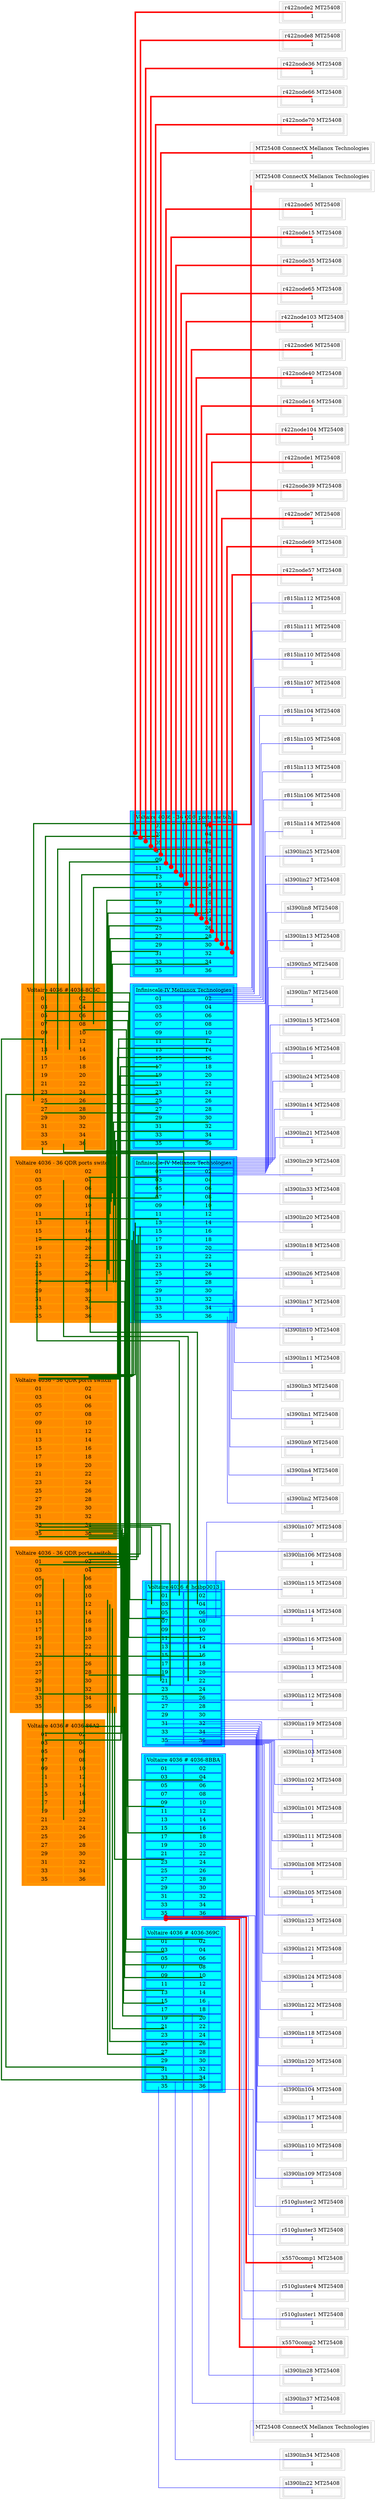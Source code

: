 digraph IBtopo {
graph [rankdir="LR" ; splines="ortho"];
  "S-0008f10500200b50"  [color="blue", fillcolor="cyan", style="filled", rank="1", shape="box", label=<<TABLE ALIGN="CENTER"><TR><TD COLSPAN="2">Voltaire 4036 - 36 QDR ports switch</TD></TR><TR><TD PORT="1">01</TD><TD PORT="2">02</TD></TR><TR><TD PORT="3">03</TD><TD PORT="4">04</TD></TR><TR><TD PORT="5">05</TD><TD PORT="6">06</TD></TR><TR><TD PORT="7">07</TD><TD PORT="8">08</TD></TR><TR><TD PORT="9">09</TD><TD PORT="10">10</TD></TR><TR><TD PORT="11">11</TD><TD PORT="12">12</TD></TR><TR><TD PORT="13">13</TD><TD PORT="14">14</TD></TR><TR><TD PORT="15">15</TD><TD PORT="16">16</TD></TR><TR><TD PORT="17">17</TD><TD PORT="18">18</TD></TR><TR><TD PORT="19">19</TD><TD PORT="20">20</TD></TR><TR><TD PORT="21">21</TD><TD PORT="22">22</TD></TR><TR><TD PORT="23">23</TD><TD PORT="24">24</TD></TR><TR><TD PORT="25">25</TD><TD PORT="26">26</TD></TR><TR><TD PORT="27">27</TD><TD PORT="28">28</TD></TR><TR><TD PORT="29">29</TD><TD PORT="30">30</TD></TR><TR><TD PORT="31">31</TD><TD PORT="32">32</TD></TR><TR><TD PORT="33">33</TD><TD PORT="34">34</TD></TR><TR><TD PORT="35">35</TD><TD PORT="36">36</TD></TR></TABLE>>];
  "S-0002c90200417670"  [color="blue", fillcolor="cyan", style="filled", rank="1", shape="box", label=<<TABLE ALIGN="CENTER"><TR><TD COLSPAN="2">Infiniscale-IV Mellanox Technologies</TD></TR><TR><TD PORT="1">01</TD><TD PORT="2">02</TD></TR><TR><TD PORT="3">03</TD><TD PORT="4">04</TD></TR><TR><TD PORT="5">05</TD><TD PORT="6">06</TD></TR><TR><TD PORT="7">07</TD><TD PORT="8">08</TD></TR><TR><TD PORT="9">09</TD><TD PORT="10">10</TD></TR><TR><TD PORT="11">11</TD><TD PORT="12">12</TD></TR><TR><TD PORT="13">13</TD><TD PORT="14">14</TD></TR><TR><TD PORT="15">15</TD><TD PORT="16">16</TD></TR><TR><TD PORT="17">17</TD><TD PORT="18">18</TD></TR><TR><TD PORT="19">19</TD><TD PORT="20">20</TD></TR><TR><TD PORT="21">21</TD><TD PORT="22">22</TD></TR><TR><TD PORT="23">23</TD><TD PORT="24">24</TD></TR><TR><TD PORT="25">25</TD><TD PORT="26">26</TD></TR><TR><TD PORT="27">27</TD><TD PORT="28">28</TD></TR><TR><TD PORT="29">29</TD><TD PORT="30">30</TD></TR><TR><TD PORT="31">31</TD><TD PORT="32">32</TD></TR><TR><TD PORT="33">33</TD><TD PORT="34">34</TD></TR><TR><TD PORT="35">35</TD><TD PORT="36">36</TD></TR></TABLE>>];
  "S-0008f105002036b4"  [color="blue", fillcolor="cyan", style="filled", rank="1", shape="box", label=<<TABLE ALIGN="CENTER"><TR><TD COLSPAN="2">Voltaire 4036 # hoibp0013</TD></TR><TR><TD PORT="1">01</TD><TD PORT="2">02</TD></TR><TR><TD PORT="3">03</TD><TD PORT="4">04</TD></TR><TR><TD PORT="5">05</TD><TD PORT="6">06</TD></TR><TR><TD PORT="7">07</TD><TD PORT="8">08</TD></TR><TR><TD PORT="9">09</TD><TD PORT="10">10</TD></TR><TR><TD PORT="11">11</TD><TD PORT="12">12</TD></TR><TR><TD PORT="13">13</TD><TD PORT="14">14</TD></TR><TR><TD PORT="15">15</TD><TD PORT="16">16</TD></TR><TR><TD PORT="17">17</TD><TD PORT="18">18</TD></TR><TR><TD PORT="19">19</TD><TD PORT="20">20</TD></TR><TR><TD PORT="21">21</TD><TD PORT="22">22</TD></TR><TR><TD PORT="23">23</TD><TD PORT="24">24</TD></TR><TR><TD PORT="25">25</TD><TD PORT="26">26</TD></TR><TR><TD PORT="27">27</TD><TD PORT="28">28</TD></TR><TR><TD PORT="29">29</TD><TD PORT="30">30</TD></TR><TR><TD PORT="31">31</TD><TD PORT="32">32</TD></TR><TR><TD PORT="33">33</TD><TD PORT="34">34</TD></TR><TR><TD PORT="35">35</TD><TD PORT="36">36</TD></TR></TABLE>>];
  "S-0008f1050020369c"  [color="blue", fillcolor="cyan", style="filled", rank="1", shape="box", label=<<TABLE ALIGN="CENTER"><TR><TD COLSPAN="2">Voltaire 4036 # 4036-369C</TD></TR><TR><TD PORT="1">01</TD><TD PORT="2">02</TD></TR><TR><TD PORT="3">03</TD><TD PORT="4">04</TD></TR><TR><TD PORT="5">05</TD><TD PORT="6">06</TD></TR><TR><TD PORT="7">07</TD><TD PORT="8">08</TD></TR><TR><TD PORT="9">09</TD><TD PORT="10">10</TD></TR><TR><TD PORT="11">11</TD><TD PORT="12">12</TD></TR><TR><TD PORT="13">13</TD><TD PORT="14">14</TD></TR><TR><TD PORT="15">15</TD><TD PORT="16">16</TD></TR><TR><TD PORT="17">17</TD><TD PORT="18">18</TD></TR><TR><TD PORT="19">19</TD><TD PORT="20">20</TD></TR><TR><TD PORT="21">21</TD><TD PORT="22">22</TD></TR><TR><TD PORT="23">23</TD><TD PORT="24">24</TD></TR><TR><TD PORT="25">25</TD><TD PORT="26">26</TD></TR><TR><TD PORT="27">27</TD><TD PORT="28">28</TD></TR><TR><TD PORT="29">29</TD><TD PORT="30">30</TD></TR><TR><TD PORT="31">31</TD><TD PORT="32">32</TD></TR><TR><TD PORT="33">33</TD><TD PORT="34">34</TD></TR><TR><TD PORT="35">35</TD><TD PORT="36">36</TD></TR></TABLE>>];
  "S-0008f105001086a2"  [color="orange", fillcolor="darkorange", style="filled", rank="0", root="true", shape="box", label=<<TABLE ALIGN="CENTER"><TR><TD COLSPAN="2">Voltaire 4036 # 4036-86A2</TD></TR><TR><TD PORT="1">01</TD><TD PORT="2">02</TD></TR><TR><TD PORT="3">03</TD><TD PORT="4">04</TD></TR><TR><TD PORT="5">05</TD><TD PORT="6">06</TD></TR><TR><TD PORT="7">07</TD><TD PORT="8">08</TD></TR><TR><TD PORT="9">09</TD><TD PORT="10">10</TD></TR><TR><TD PORT="11">11</TD><TD PORT="12">12</TD></TR><TR><TD PORT="13">13</TD><TD PORT="14">14</TD></TR><TR><TD PORT="15">15</TD><TD PORT="16">16</TD></TR><TR><TD PORT="17">17</TD><TD PORT="18">18</TD></TR><TR><TD PORT="19">19</TD><TD PORT="20">20</TD></TR><TR><TD PORT="21">21</TD><TD PORT="22">22</TD></TR><TR><TD PORT="23">23</TD><TD PORT="24">24</TD></TR><TR><TD PORT="25">25</TD><TD PORT="26">26</TD></TR><TR><TD PORT="27">27</TD><TD PORT="28">28</TD></TR><TR><TD PORT="29">29</TD><TD PORT="30">30</TD></TR><TR><TD PORT="31">31</TD><TD PORT="32">32</TD></TR><TR><TD PORT="33">33</TD><TD PORT="34">34</TD></TR><TR><TD PORT="35">35</TD><TD PORT="36">36</TD></TR></TABLE>>];
  "S-0002c902004827b0"  [color="blue", fillcolor="cyan", style="filled", rank="1", shape="box", label=<<TABLE ALIGN="CENTER"><TR><TD COLSPAN="2">Infiniscale-IV Mellanox Technologies</TD></TR><TR><TD PORT="1">01</TD><TD PORT="2">02</TD></TR><TR><TD PORT="3">03</TD><TD PORT="4">04</TD></TR><TR><TD PORT="5">05</TD><TD PORT="6">06</TD></TR><TR><TD PORT="7">07</TD><TD PORT="8">08</TD></TR><TR><TD PORT="9">09</TD><TD PORT="10">10</TD></TR><TR><TD PORT="11">11</TD><TD PORT="12">12</TD></TR><TR><TD PORT="13">13</TD><TD PORT="14">14</TD></TR><TR><TD PORT="15">15</TD><TD PORT="16">16</TD></TR><TR><TD PORT="17">17</TD><TD PORT="18">18</TD></TR><TR><TD PORT="19">19</TD><TD PORT="20">20</TD></TR><TR><TD PORT="21">21</TD><TD PORT="22">22</TD></TR><TR><TD PORT="23">23</TD><TD PORT="24">24</TD></TR><TR><TD PORT="25">25</TD><TD PORT="26">26</TD></TR><TR><TD PORT="27">27</TD><TD PORT="28">28</TD></TR><TR><TD PORT="29">29</TD><TD PORT="30">30</TD></TR><TR><TD PORT="31">31</TD><TD PORT="32">32</TD></TR><TR><TD PORT="33">33</TD><TD PORT="34">34</TD></TR><TR><TD PORT="35">35</TD><TD PORT="36">36</TD></TR></TABLE>>];
  "S-0008f10500108098"  [color="orange", fillcolor="darkorange", style="filled", rank="0", root="true", shape="box", label=<<TABLE ALIGN="CENTER"><TR><TD COLSPAN="2">Voltaire 4036 - 36 QDR ports switch</TD></TR><TR><TD PORT="1">01</TD><TD PORT="2">02</TD></TR><TR><TD PORT="3">03</TD><TD PORT="4">04</TD></TR><TR><TD PORT="5">05</TD><TD PORT="6">06</TD></TR><TR><TD PORT="7">07</TD><TD PORT="8">08</TD></TR><TR><TD PORT="9">09</TD><TD PORT="10">10</TD></TR><TR><TD PORT="11">11</TD><TD PORT="12">12</TD></TR><TR><TD PORT="13">13</TD><TD PORT="14">14</TD></TR><TR><TD PORT="15">15</TD><TD PORT="16">16</TD></TR><TR><TD PORT="17">17</TD><TD PORT="18">18</TD></TR><TR><TD PORT="19">19</TD><TD PORT="20">20</TD></TR><TR><TD PORT="21">21</TD><TD PORT="22">22</TD></TR><TR><TD PORT="23">23</TD><TD PORT="24">24</TD></TR><TR><TD PORT="25">25</TD><TD PORT="26">26</TD></TR><TR><TD PORT="27">27</TD><TD PORT="28">28</TD></TR><TR><TD PORT="29">29</TD><TD PORT="30">30</TD></TR><TR><TD PORT="31">31</TD><TD PORT="32">32</TD></TR><TR><TD PORT="33">33</TD><TD PORT="34">34</TD></TR><TR><TD PORT="35">35</TD><TD PORT="36">36</TD></TR></TABLE>>];
  "S-0008f10500108c5c"  [color="orange", fillcolor="darkorange", style="filled", rank="0", root="true", shape="box", label=<<TABLE ALIGN="CENTER"><TR><TD COLSPAN="2">Voltaire 4036 # 4036-8C5C</TD></TR><TR><TD PORT="1">01</TD><TD PORT="2">02</TD></TR><TR><TD PORT="3">03</TD><TD PORT="4">04</TD></TR><TR><TD PORT="5">05</TD><TD PORT="6">06</TD></TR><TR><TD PORT="7">07</TD><TD PORT="8">08</TD></TR><TR><TD PORT="9">09</TD><TD PORT="10">10</TD></TR><TR><TD PORT="11">11</TD><TD PORT="12">12</TD></TR><TR><TD PORT="13">13</TD><TD PORT="14">14</TD></TR><TR><TD PORT="15">15</TD><TD PORT="16">16</TD></TR><TR><TD PORT="17">17</TD><TD PORT="18">18</TD></TR><TR><TD PORT="19">19</TD><TD PORT="20">20</TD></TR><TR><TD PORT="21">21</TD><TD PORT="22">22</TD></TR><TR><TD PORT="23">23</TD><TD PORT="24">24</TD></TR><TR><TD PORT="25">25</TD><TD PORT="26">26</TD></TR><TR><TD PORT="27">27</TD><TD PORT="28">28</TD></TR><TR><TD PORT="29">29</TD><TD PORT="30">30</TD></TR><TR><TD PORT="31">31</TD><TD PORT="32">32</TD></TR><TR><TD PORT="33">33</TD><TD PORT="34">34</TD></TR><TR><TD PORT="35">35</TD><TD PORT="36">36</TD></TR></TABLE>>];
  "S-0008f10500108530"  [color="orange", fillcolor="darkorange", style="filled", rank="0", root="true", shape="box", label=<<TABLE ALIGN="CENTER"><TR><TD COLSPAN="2">Voltaire 4036 - 36 QDR ports switch</TD></TR><TR><TD PORT="1">01</TD><TD PORT="2">02</TD></TR><TR><TD PORT="3">03</TD><TD PORT="4">04</TD></TR><TR><TD PORT="5">05</TD><TD PORT="6">06</TD></TR><TR><TD PORT="7">07</TD><TD PORT="8">08</TD></TR><TR><TD PORT="9">09</TD><TD PORT="10">10</TD></TR><TR><TD PORT="11">11</TD><TD PORT="12">12</TD></TR><TR><TD PORT="13">13</TD><TD PORT="14">14</TD></TR><TR><TD PORT="15">15</TD><TD PORT="16">16</TD></TR><TR><TD PORT="17">17</TD><TD PORT="18">18</TD></TR><TR><TD PORT="19">19</TD><TD PORT="20">20</TD></TR><TR><TD PORT="21">21</TD><TD PORT="22">22</TD></TR><TR><TD PORT="23">23</TD><TD PORT="24">24</TD></TR><TR><TD PORT="25">25</TD><TD PORT="26">26</TD></TR><TR><TD PORT="27">27</TD><TD PORT="28">28</TD></TR><TR><TD PORT="29">29</TD><TD PORT="30">30</TD></TR><TR><TD PORT="31">31</TD><TD PORT="32">32</TD></TR><TR><TD PORT="33">33</TD><TD PORT="34">34</TD></TR><TR><TD PORT="35">35</TD><TD PORT="36">36</TD></TR></TABLE>>];
  "S-0008f1050010851e"  [color="orange", fillcolor="darkorange", style="filled", rank="0", root="true", shape="box", label=<<TABLE ALIGN="CENTER"><TR><TD COLSPAN="2">Voltaire 4036 - 36 QDR ports switch</TD></TR><TR><TD PORT="1">01</TD><TD PORT="2">02</TD></TR><TR><TD PORT="3">03</TD><TD PORT="4">04</TD></TR><TR><TD PORT="5">05</TD><TD PORT="6">06</TD></TR><TR><TD PORT="7">07</TD><TD PORT="8">08</TD></TR><TR><TD PORT="9">09</TD><TD PORT="10">10</TD></TR><TR><TD PORT="11">11</TD><TD PORT="12">12</TD></TR><TR><TD PORT="13">13</TD><TD PORT="14">14</TD></TR><TR><TD PORT="15">15</TD><TD PORT="16">16</TD></TR><TR><TD PORT="17">17</TD><TD PORT="18">18</TD></TR><TR><TD PORT="19">19</TD><TD PORT="20">20</TD></TR><TR><TD PORT="21">21</TD><TD PORT="22">22</TD></TR><TR><TD PORT="23">23</TD><TD PORT="24">24</TD></TR><TR><TD PORT="25">25</TD><TD PORT="26">26</TD></TR><TR><TD PORT="27">27</TD><TD PORT="28">28</TD></TR><TR><TD PORT="29">29</TD><TD PORT="30">30</TD></TR><TR><TD PORT="31">31</TD><TD PORT="32">32</TD></TR><TR><TD PORT="33">33</TD><TD PORT="34">34</TD></TR><TR><TD PORT="35">35</TD><TD PORT="36">36</TD></TR></TABLE>>];
  "S-0008f10500108bba"  [color="blue", fillcolor="cyan", style="filled", rank="1", shape="box", label=<<TABLE ALIGN="CENTER"><TR><TD COLSPAN="2">Voltaire 4036 # 4036-8BBA</TD></TR><TR><TD PORT="1">01</TD><TD PORT="2">02</TD></TR><TR><TD PORT="3">03</TD><TD PORT="4">04</TD></TR><TR><TD PORT="5">05</TD><TD PORT="6">06</TD></TR><TR><TD PORT="7">07</TD><TD PORT="8">08</TD></TR><TR><TD PORT="9">09</TD><TD PORT="10">10</TD></TR><TR><TD PORT="11">11</TD><TD PORT="12">12</TD></TR><TR><TD PORT="13">13</TD><TD PORT="14">14</TD></TR><TR><TD PORT="15">15</TD><TD PORT="16">16</TD></TR><TR><TD PORT="17">17</TD><TD PORT="18">18</TD></TR><TR><TD PORT="19">19</TD><TD PORT="20">20</TD></TR><TR><TD PORT="21">21</TD><TD PORT="22">22</TD></TR><TR><TD PORT="23">23</TD><TD PORT="24">24</TD></TR><TR><TD PORT="25">25</TD><TD PORT="26">26</TD></TR><TR><TD PORT="27">27</TD><TD PORT="28">28</TD></TR><TR><TD PORT="29">29</TD><TD PORT="30">30</TD></TR><TR><TD PORT="31">31</TD><TD PORT="32">32</TD></TR><TR><TD PORT="33">33</TD><TD PORT="34">34</TD></TR><TR><TD PORT="35">35</TD><TD PORT="36">36</TD></TR></TABLE>>];
  "H-003048c707b60000"  [color="grey", rank="2", shape="box", label=<<TABLE ALIGN="CENTER"><TR><TD>r422node69 MT25408</TD></TR><TR><TD PORT="1">1</TD></TR></TABLE>>];
  "H-003048c748c60000"  [color="grey", rank="2", shape="box", label=<<TABLE ALIGN="CENTER"><TR><TD>r422node57 MT25408</TD></TR><TR><TD PORT="1">1</TD></TR></TABLE>>];
  "H-003048c74bb20000"  [color="grey", rank="2", shape="box", label=<<TABLE ALIGN="CENTER"><TR><TD>r422node39 MT25408</TD></TR><TR><TD PORT="1">1</TD></TR></TABLE>>];
  "H-003048c749820000"  [color="grey", rank="2", shape="box", label=<<TABLE ALIGN="CENTER"><TR><TD>r422node1 MT25408</TD></TR><TR><TD PORT="1">1</TD></TR></TABLE>>];
  "H-003048c749ba0000"  [color="grey", rank="2", shape="box", label=<<TABLE ALIGN="CENTER"><TR><TD>r422node7 MT25408</TD></TR><TR><TD PORT="1">1</TD></TR></TABLE>>];
  "H-003048c748b00000"  [color="grey", rank="2", shape="box", label=<<TABLE ALIGN="CENTER"><TR><TD>r422node104 MT25408</TD></TR><TR><TD PORT="1">1</TD></TR></TABLE>>];
  "H-003048c747c60000"  [color="grey", rank="2", shape="box", label=<<TABLE ALIGN="CENTER"><TR><TD>r422node40 MT25408</TD></TR><TR><TD PORT="1">1</TD></TR></TABLE>>];
  "H-003048c74a280000"  [color="grey", rank="2", shape="box", label=<<TABLE ALIGN="CENTER"><TR><TD>r422node16 MT25408</TD></TR><TR><TD PORT="1">1</TD></TR></TABLE>>];
  "H-003048c74ed00000"  [color="grey", rank="2", shape="box", label=<<TABLE ALIGN="CENTER"><TR><TD>r422node6 MT25408</TD></TR><TR><TD PORT="1">1</TD></TR></TABLE>>];
  "H-003048c707c20000"  [color="grey", rank="2", shape="box", label=<<TABLE ALIGN="CENTER"><TR><TD>r422node103 MT25408</TD></TR><TR><TD PORT="1">1</TD></TR></TABLE>>];
  "H-003048c749000000"  [color="grey", rank="2", shape="box", label=<<TABLE ALIGN="CENTER"><TR><TD>r422node65 MT25408</TD></TR><TR><TD PORT="1">1</TD></TR></TABLE>>];
  "H-003048c74a650000"  [color="grey", rank="2", shape="box", label=<<TABLE ALIGN="CENTER"><TR><TD>r422node35 MT25408</TD></TR><TR><TD PORT="1">1</TD></TR></TABLE>>];
  "H-003048c74a320000"  [color="grey", rank="2", shape="box", label=<<TABLE ALIGN="CENTER"><TR><TD>r422node15 MT25408</TD></TR><TR><TD PORT="1">1</TD></TR></TABLE>>];
  "H-003048c749190000"  [color="grey", rank="2", shape="box", label=<<TABLE ALIGN="CENTER"><TR><TD>r422node5 MT25408</TD></TR><TR><TD PORT="1">1</TD></TR></TABLE>>];
  "H-003048c749450000"  [color="grey", rank="2", shape="box", label=<<TABLE ALIGN="CENTER"><TR><TD>MT25408 ConnectX Mellanox Technologies</TD></TR><TR><TD PORT="1">1</TD></TR></TABLE>>];
  "H-003048c74ae20000"  [color="grey", rank="2", shape="box", label=<<TABLE ALIGN="CENTER"><TR><TD>MT25408 ConnectX Mellanox Technologies</TD></TR><TR><TD PORT="1">1</TD></TR></TABLE>>];
  "H-003048c74ea50000"  [color="grey", rank="2", shape="box", label=<<TABLE ALIGN="CENTER"><TR><TD>r422node70 MT25408</TD></TR><TR><TD PORT="1">1</TD></TR></TABLE>>];
  "H-003048c748c70000"  [color="grey", rank="2", shape="box", label=<<TABLE ALIGN="CENTER"><TR><TD>r422node66 MT25408</TD></TR><TR><TD PORT="1">1</TD></TR></TABLE>>];
  "H-003048c74abf0000"  [color="grey", rank="2", shape="box", label=<<TABLE ALIGN="CENTER"><TR><TD>r422node36 MT25408</TD></TR><TR><TD PORT="1">1</TD></TR></TABLE>>];
  "H-003048c749bb0000"  [color="grey", rank="2", shape="box", label=<<TABLE ALIGN="CENTER"><TR><TD>r422node8 MT25408</TD></TR><TR><TD PORT="1">1</TD></TR></TABLE>>];
  "H-003048c749cd0000"  [color="grey", rank="2", shape="box", label=<<TABLE ALIGN="CENTER"><TR><TD>r422node2 MT25408</TD></TR><TR><TD PORT="1">1</TD></TR></TABLE>>];
  "H-78e7d1030022cae4"  [color="grey", rank="2", shape="box", label=<<TABLE ALIGN="CENTER"><TR><TD>sl390lin4 MT25408</TD></TR><TR><TD PORT="1">1</TD></TR></TABLE>>];
  "H-78e7d103002276bc"  [color="grey", rank="2", shape="box", label=<<TABLE ALIGN="CENTER"><TR><TD>sl390lin2 MT25408</TD></TR><TR><TD PORT="1">1</TD></TR></TABLE>>];
  "H-78e7d10300227744"  [color="grey", rank="2", shape="box", label=<<TABLE ALIGN="CENTER"><TR><TD>sl390lin1 MT25408</TD></TR><TR><TD PORT="1">1</TD></TR></TABLE>>];
  "H-78e7d1030022a0dc"  [color="grey", rank="2", shape="box", label=<<TABLE ALIGN="CENTER"><TR><TD>sl390lin3 MT25408</TD></TR><TR><TD PORT="1">1</TD></TR></TABLE>>];
  "H-78e7d1030022805c"  [color="grey", rank="2", shape="box", label=<<TABLE ALIGN="CENTER"><TR><TD>sl390lin9 MT25408</TD></TR><TR><TD PORT="1">1</TD></TR></TABLE>>];
  "H-78e7d1030022964c"  [color="grey", rank="2", shape="box", label=<<TABLE ALIGN="CENTER"><TR><TD>sl390lin11 MT25408</TD></TR><TR><TD PORT="1">1</TD></TR></TABLE>>];
  "H-78e7d1030022a83c"  [color="grey", rank="2", shape="box", label=<<TABLE ALIGN="CENTER"><TR><TD>sl390lin17 MT25408</TD></TR><TR><TD PORT="1">1</TD></TR></TABLE>>];
  "H-78e7d1030022cb84"  [color="grey", rank="2", shape="box", label=<<TABLE ALIGN="CENTER"><TR><TD>sl390lin10 MT25408</TD></TR><TR><TD PORT="1">1</TD></TR></TABLE>>];
  "H-78e7d1030022a914"  [color="grey", rank="2", shape="box", label=<<TABLE ALIGN="CENTER"><TR><TD>sl390lin18 MT25408</TD></TR><TR><TD PORT="1">1</TD></TR></TABLE>>];
  "H-78e7d10300228e94"  [color="grey", rank="2", shape="box", label=<<TABLE ALIGN="CENTER"><TR><TD>sl390lin26 MT25408</TD></TR><TR><TD PORT="1">1</TD></TR></TABLE>>];
  "H-78e7d103002296cc"  [color="grey", rank="2", shape="box", label=<<TABLE ALIGN="CENTER"><TR><TD>sl390lin33 MT25408</TD></TR><TR><TD PORT="1">1</TD></TR></TABLE>>];
  "H-78e7d10300229634"  [color="grey", rank="2", shape="box", label=<<TABLE ALIGN="CENTER"><TR><TD>sl390lin20 MT25408</TD></TR><TR><TD PORT="1">1</TD></TR></TABLE>>];
  "H-78e7d103002296ec"  [color="grey", rank="2", shape="box", label=<<TABLE ALIGN="CENTER"><TR><TD>sl390lin21 MT25408</TD></TR><TR><TD PORT="1">1</TD></TR></TABLE>>];
  "H-78e7d10300223514"  [color="grey", rank="2", shape="box", label=<<TABLE ALIGN="CENTER"><TR><TD>sl390lin29 MT25408</TD></TR><TR><TD PORT="1">1</TD></TR></TABLE>>];
  "H-78e7d10300229e94"  [color="grey", rank="2", shape="box", label=<<TABLE ALIGN="CENTER"><TR><TD>sl390lin14 MT25408</TD></TR><TR><TD PORT="1">1</TD></TR></TABLE>>];
  "H-78e7d103002297fc"  [color="grey", rank="2", shape="box", label=<<TABLE ALIGN="CENTER"><TR><TD>sl390lin24 MT25408</TD></TR><TR><TD PORT="1">1</TD></TR></TABLE>>];
  "H-78e7d1030022ccb4"  [color="grey", rank="2", shape="box", label=<<TABLE ALIGN="CENTER"><TR><TD>sl390lin15 MT25408</TD></TR><TR><TD PORT="1">1</TD></TR></TABLE>>];
  "H-78e7d1030022cb74"  [color="grey", rank="2", shape="box", label=<<TABLE ALIGN="CENTER"><TR><TD>sl390lin16 MT25408</TD></TR><TR><TD PORT="1">1</TD></TR></TABLE>>];
  "H-78e7d10300227d14"  [color="grey", rank="2", shape="box", label=<<TABLE ALIGN="CENTER"><TR><TD>sl390lin7 MT25408</TD></TR><TR><TD PORT="1">1</TD></TR></TABLE>>];
  "H-78e7d1030022a954"  [color="grey", rank="2", shape="box", label=<<TABLE ALIGN="CENTER"><TR><TD>sl390lin5 MT25408</TD></TR><TR><TD PORT="1">1</TD></TR></TABLE>>];
  "H-78e7d10300227e64"  [color="grey", rank="2", shape="box", label=<<TABLE ALIGN="CENTER"><TR><TD>sl390lin8 MT25408</TD></TR><TR><TD PORT="1">1</TD></TR></TABLE>>];
  "H-78e7d1030022a91c"  [color="grey", rank="2", shape="box", label=<<TABLE ALIGN="CENTER"><TR><TD>sl390lin13 MT25408</TD></TR><TR><TD PORT="1">1</TD></TR></TABLE>>];
  "H-78e7d1030022977c"  [color="grey", rank="2", shape="box", label=<<TABLE ALIGN="CENTER"><TR><TD>sl390lin27 MT25408</TD></TR><TR><TD PORT="1">1</TD></TR></TABLE>>];
  "H-78e7d10300229794"  [color="grey", rank="2", shape="box", label=<<TABLE ALIGN="CENTER"><TR><TD>sl390lin25 MT25408</TD></TR><TR><TD PORT="1">1</TD></TR></TABLE>>];
  "H-78e7d1030022c7d4"  [color="grey", rank="2", shape="box", label=<<TABLE ALIGN="CENTER"><TR><TD>sl390lin110 MT25408</TD></TR><TR><TD PORT="1">1</TD></TR></TABLE>>];
  "H-78e7d10300229be4"  [color="grey", rank="2", shape="box", label=<<TABLE ALIGN="CENTER"><TR><TD>sl390lin109 MT25408</TD></TR><TR><TD PORT="1">1</TD></TR></TABLE>>];
  "H-78e7d10300229bdc"  [color="grey", rank="2", shape="box", label=<<TABLE ALIGN="CENTER"><TR><TD>sl390lin104 MT25408</TD></TR><TR><TD PORT="1">1</TD></TR></TABLE>>];
  "H-78e7d103002301dc"  [color="grey", rank="2", shape="box", label=<<TABLE ALIGN="CENTER"><TR><TD>sl390lin117 MT25408</TD></TR><TR><TD PORT="1">1</TD></TR></TABLE>>];
  "H-78e7d10300229694"  [color="grey", rank="2", shape="box", label=<<TABLE ALIGN="CENTER"><TR><TD>sl390lin118 MT25408</TD></TR><TR><TD PORT="1">1</TD></TR></TABLE>>];
  "H-78e7d103002297f4"  [color="grey", rank="2", shape="box", label=<<TABLE ALIGN="CENTER"><TR><TD>sl390lin120 MT25408</TD></TR><TR><TD PORT="1">1</TD></TR></TABLE>>];
  "H-78e7d10300229c24"  [color="grey", rank="2", shape="box", label=<<TABLE ALIGN="CENTER"><TR><TD>sl390lin124 MT25408</TD></TR><TR><TD PORT="1">1</TD></TR></TABLE>>];
  "H-78e7d1030022971c"  [color="grey", rank="2", shape="box", label=<<TABLE ALIGN="CENTER"><TR><TD>sl390lin122 MT25408</TD></TR><TR><TD PORT="1">1</TD></TR></TABLE>>];
  "H-78e7d1030022972c"  [color="grey", rank="2", shape="box", label=<<TABLE ALIGN="CENTER"><TR><TD>sl390lin123 MT25408</TD></TR><TR><TD PORT="1">1</TD></TR></TABLE>>];
  "H-78e7d10300229714"  [color="grey", rank="2", shape="box", label=<<TABLE ALIGN="CENTER"><TR><TD>sl390lin121 MT25408</TD></TR><TR><TD PORT="1">1</TD></TR></TABLE>>];
  "H-78e7d1030022c76c"  [color="grey", rank="2", shape="box", label=<<TABLE ALIGN="CENTER"><TR><TD>sl390lin108 MT25408</TD></TR><TR><TD PORT="1">1</TD></TR></TABLE>>];
  "H-78e7d10300229bd4"  [color="grey", rank="2", shape="box", label=<<TABLE ALIGN="CENTER"><TR><TD>sl390lin105 MT25408</TD></TR><TR><TD PORT="1">1</TD></TR></TABLE>>];
  "H-78e7d1030022a46c"  [color="grey", rank="2", shape="box", label=<<TABLE ALIGN="CENTER"><TR><TD>sl390lin101 MT25408</TD></TR><TR><TD PORT="1">1</TD></TR></TABLE>>];
  "H-78e7d1030022c6a4"  [color="grey", rank="2", shape="box", label=<<TABLE ALIGN="CENTER"><TR><TD>sl390lin111 MT25408</TD></TR><TR><TD PORT="1">1</TD></TR></TABLE>>];
  "H-78e7d1030022a474"  [color="grey", rank="2", shape="box", label=<<TABLE ALIGN="CENTER"><TR><TD>sl390lin102 MT25408</TD></TR><TR><TD PORT="1">1</TD></TR></TABLE>>];
  "H-78e7d1030022a47c"  [color="grey", rank="2", shape="box", label=<<TABLE ALIGN="CENTER"><TR><TD>sl390lin103 MT25408</TD></TR><TR><TD PORT="1">1</TD></TR></TABLE>>];
  "H-78e7d10300229b14"  [color="grey", rank="2", shape="box", label=<<TABLE ALIGN="CENTER"><TR><TD>sl390lin119 MT25408</TD></TR><TR><TD PORT="1">1</TD></TR></TABLE>>];
  "H-78e7d10300229724"  [color="grey", rank="2", shape="box", label=<<TABLE ALIGN="CENTER"><TR><TD>sl390lin112 MT25408</TD></TR><TR><TD PORT="1">1</TD></TR></TABLE>>];
  "H-78e7d1030022c77c"  [color="grey", rank="2", shape="box", label=<<TABLE ALIGN="CENTER"><TR><TD>sl390lin113 MT25408</TD></TR><TR><TD PORT="1">1</TD></TR></TABLE>>];
  "H-78e7d10300229bcc"  [color="grey", rank="2", shape="box", label=<<TABLE ALIGN="CENTER"><TR><TD>sl390lin116 MT25408</TD></TR><TR><TD PORT="1">1</TD></TR></TABLE>>];
  "H-78e7d1030022ce2c"  [color="grey", rank="2", shape="box", label=<<TABLE ALIGN="CENTER"><TR><TD>sl390lin114 MT25408</TD></TR><TR><TD PORT="1">1</TD></TR></TABLE>>];
  "H-78e7d103002297ec"  [color="grey", rank="2", shape="box", label=<<TABLE ALIGN="CENTER"><TR><TD>sl390lin115 MT25408</TD></TR><TR><TD PORT="1">1</TD></TR></TABLE>>];
  "H-78e7d10300229bfc"  [color="grey", rank="2", shape="box", label=<<TABLE ALIGN="CENTER"><TR><TD>sl390lin106 MT25408</TD></TR><TR><TD PORT="1">1</TD></TR></TABLE>>];
  "H-78e7d10300229674"  [color="grey", rank="2", shape="box", label=<<TABLE ALIGN="CENTER"><TR><TD>sl390lin107 MT25408</TD></TR><TR><TD PORT="1">1</TD></TR></TABLE>>];
  "H-78e7d1030022773c"  [color="grey", rank="2", shape="box", label=<<TABLE ALIGN="CENTER"><TR><TD>sl390lin22 MT25408</TD></TR><TR><TD PORT="1">1</TD></TR></TABLE>>];
  "H-78e7d1030024535c"  [color="grey", rank="2", shape="box", label=<<TABLE ALIGN="CENTER"><TR><TD>MT25408 ConnectX Mellanox Technologies</TD></TR><TR><TD PORT="1">1</TD></TR></TABLE>>];
  "H-78e7d10300228ce4"  [color="grey", rank="2", shape="box", label=<<TABLE ALIGN="CENTER"><TR><TD>sl390lin34 MT25408</TD></TR><TR><TD PORT="1">1</TD></TR></TABLE>>];
  "H-78e7d1030022804c"  [color="grey", rank="2", shape="box", label=<<TABLE ALIGN="CENTER"><TR><TD>sl390lin28 MT25408</TD></TR><TR><TD PORT="1">1</TD></TR></TABLE>>];
  "H-78e7d1030022cc4c"  [color="grey", rank="2", shape="box", label=<<TABLE ALIGN="CENTER"><TR><TD>sl390lin37 MT25408</TD></TR><TR><TD PORT="1">1</TD></TR></TABLE>>];
  "H-0002c90300048248"  [color="grey", rank="2", shape="box", label=<<TABLE ALIGN="CENTER"><TR><TD>r815lin114 MT25408</TD></TR><TR><TD PORT="1">1</TD></TR></TABLE>>];
  "H-0002c9030004823c"  [color="grey", rank="2", shape="box", label=<<TABLE ALIGN="CENTER"><TR><TD>r815lin106 MT25408</TD></TR><TR><TD PORT="1">1</TD></TR></TABLE>>];
  "H-0002c903000482f8"  [color="grey", rank="2", shape="box", label=<<TABLE ALIGN="CENTER"><TR><TD>r815lin113 MT25408</TD></TR><TR><TD PORT="1">1</TD></TR></TABLE>>];
  "H-0002c90300048eba"  [color="grey", rank="2", shape="box", label=<<TABLE ALIGN="CENTER"><TR><TD>r815lin104 MT25408</TD></TR><TR><TD PORT="1">1</TD></TR></TABLE>>];
  "H-0002c903000482cc"  [color="grey", rank="2", shape="box", label=<<TABLE ALIGN="CENTER"><TR><TD>r815lin105 MT25408</TD></TR><TR><TD PORT="1">1</TD></TR></TABLE>>];
  "H-0002c90300048208"  [color="grey", rank="2", shape="box", label=<<TABLE ALIGN="CENTER"><TR><TD>r815lin107 MT25408</TD></TR><TR><TD PORT="1">1</TD></TR></TABLE>>];
  "H-0002c9030004829c"  [color="grey", rank="2", shape="box", label=<<TABLE ALIGN="CENTER"><TR><TD>r815lin110 MT25408</TD></TR><TR><TD PORT="1">1</TD></TR></TABLE>>];
  "H-0002c903000482d4"  [color="grey", rank="2", shape="box", label=<<TABLE ALIGN="CENTER"><TR><TD>r815lin111 MT25408</TD></TR><TR><TD PORT="1">1</TD></TR></TABLE>>];
  "H-0002c90300048288"  [color="grey", rank="2", shape="box", label=<<TABLE ALIGN="CENTER"><TR><TD>r815lin112 MT25408</TD></TR><TR><TD PORT="1">1</TD></TR></TABLE>>];
  "H-0002c90300080d28"  [color="grey", rank="2", shape="box", label=<<TABLE ALIGN="CENTER"><TR><TD>r510gluster4 MT25408</TD></TR><TR><TD PORT="1">1</TD></TR></TABLE>>];
  "H-003048c7488b0000"  [color="grey", rank="2", shape="box", label=<<TABLE ALIGN="CENTER"><TR><TD>x5570comp2 MT25408</TD></TR><TR><TD PORT="1">1</TD></TR></TABLE>>];
  "H-003048c74e4a0000"  [color="grey", rank="2", shape="box", label=<<TABLE ALIGN="CENTER"><TR><TD>x5570comp1 MT25408</TD></TR><TR><TD PORT="1">1</TD></TR></TABLE>>];
  "H-0002c90300080d3c"  [color="grey", rank="2", shape="box", label=<<TABLE ALIGN="CENTER"><TR><TD>r510gluster3 MT25408</TD></TR><TR><TD PORT="1">1</TD></TR></TABLE>>];
  "H-0002c90300080d58"  [color="grey", rank="2", shape="box", label=<<TABLE ALIGN="CENTER"><TR><TD>r510gluster2 MT25408</TD></TR><TR><TD PORT="1">1</TD></TR></TABLE>>];
  "H-0002c90300080e84"  [color="grey", rank="2", shape="box", label=<<TABLE ALIGN="CENTER"><TR><TD>r510gluster1 MT25408</TD></TR><TR><TD PORT="1">1</TD></TR></TABLE>>];
{rank="min" ;
 "S-0008f105001086a2" ;
 "S-0008f10500108098" ;
 "S-0008f10500108c5c" ;
 "S-0008f10500108530" ;
 "S-0008f1050010851e" ;
};
{rank="same" ;
 "S-0008f10500200b50" ;
 "S-0002c90200417670" ;
 "S-0008f105002036b4" ;
 "S-0008f1050020369c" ;
 "S-0002c902004827b0" ;
 "S-0008f10500108bba" ;
};
{rank="max" ;
 "H-003048c707b60000" ;
 "H-003048c748c60000" ;
 "H-003048c74bb20000" ;
 "H-003048c749820000" ;
 "H-003048c749ba0000" ;
 "H-003048c748b00000" ;
 "H-003048c747c60000" ;
 "H-003048c74a280000" ;
 "H-003048c74ed00000" ;
 "H-003048c707c20000" ;
 "H-003048c749000000" ;
 "H-003048c74a650000" ;
 "H-003048c74a320000" ;
 "H-003048c749190000" ;
 "H-003048c749450000" ;
 "H-003048c74ae20000" ;
 "H-003048c74ea50000" ;
 "H-003048c748c70000" ;
 "H-003048c74abf0000" ;
 "H-003048c749bb0000" ;
 "H-003048c749cd0000" ;
 "H-78e7d1030022cae4" ;
 "H-78e7d103002276bc" ;
 "H-78e7d10300227744" ;
 "H-78e7d1030022a0dc" ;
 "H-78e7d1030022805c" ;
 "H-78e7d1030022964c" ;
 "H-78e7d1030022a83c" ;
 "H-78e7d1030022cb84" ;
 "H-78e7d1030022a914" ;
 "H-78e7d10300228e94" ;
 "H-78e7d103002296cc" ;
 "H-78e7d10300229634" ;
 "H-78e7d103002296ec" ;
 "H-78e7d10300223514" ;
 "H-78e7d10300229e94" ;
 "H-78e7d103002297fc" ;
 "H-78e7d1030022ccb4" ;
 "H-78e7d1030022cb74" ;
 "H-78e7d10300227d14" ;
 "H-78e7d1030022a954" ;
 "H-78e7d10300227e64" ;
 "H-78e7d1030022a91c" ;
 "H-78e7d1030022977c" ;
 "H-78e7d10300229794" ;
 "H-78e7d1030022c7d4" ;
 "H-78e7d10300229be4" ;
 "H-78e7d10300229bdc" ;
 "H-78e7d103002301dc" ;
 "H-78e7d10300229694" ;
 "H-78e7d103002297f4" ;
 "H-78e7d10300229c24" ;
 "H-78e7d1030022971c" ;
 "H-78e7d1030022972c" ;
 "H-78e7d10300229714" ;
 "H-78e7d1030022c76c" ;
 "H-78e7d10300229bd4" ;
 "H-78e7d1030022a46c" ;
 "H-78e7d1030022c6a4" ;
 "H-78e7d1030022a474" ;
 "H-78e7d1030022a47c" ;
 "H-78e7d10300229b14" ;
 "H-78e7d10300229724" ;
 "H-78e7d1030022c77c" ;
 "H-78e7d10300229bcc" ;
 "H-78e7d1030022ce2c" ;
 "H-78e7d103002297ec" ;
 "H-78e7d10300229bfc" ;
 "H-78e7d10300229674" ;
 "H-78e7d1030022773c" ;
 "H-78e7d1030024535c" ;
 "H-78e7d10300228ce4" ;
 "H-78e7d1030022804c" ;
 "H-78e7d1030022cc4c" ;
 "H-0002c90300048248" ;
 "H-0002c9030004823c" ;
 "H-0002c903000482f8" ;
 "H-0002c90300048eba" ;
 "H-0002c903000482cc" ;
 "H-0002c90300048208" ;
 "H-0002c9030004829c" ;
 "H-0002c903000482d4" ;
 "H-0002c90300048288" ;
 "H-0002c90300080d28" ;
 "H-003048c7488b0000" ;
 "H-003048c74e4a0000" ;
 "H-0002c90300080d3c" ;
 "H-0002c90300080d58" ;
 "H-0002c90300080e84" ;
};
  "S-0002c90200417670":7 -> "S-0008f10500108098":34 [color="darkgreen", arrowhead="none", weight="32", penwidth="3"];
  "S-0002c90200417670":8 -> "S-0008f10500108c5c":35 [color="darkgreen", arrowhead="none", weight="32", penwidth="3"];
  "S-0002c90200417670":9 -> "S-0008f10500108098":36 [color="darkgreen", arrowhead="none", weight="32", penwidth="3"];
  "S-0002c90200417670":10 -> "S-0008f10500108c5c":36 [color="darkgreen", arrowhead="none", weight="32", penwidth="3"];
  "S-0002c90200417670":11 -> "S-0008f10500108098":35 [color="darkgreen", arrowhead="none", weight="32", penwidth="3"];
  "S-0002c90200417670":12 -> "S-0008f10500108c5c":34 [color="darkgreen", arrowhead="none", weight="32", penwidth="3"];
  "S-0002c90200417670":13 -> "S-0008f1050010851e":30 [color="darkgreen", arrowhead="none", weight="32", penwidth="3"];
  "S-0002c90200417670":14 -> "S-0008f10500108530":33 [color="darkgreen", arrowhead="none", weight="32", penwidth="3"];
  "S-0002c90200417670":15 -> "S-0008f1050010851e":29 [color="darkgreen", arrowhead="none", weight="32", penwidth="3"];
  "S-0002c90200417670":16 -> "S-0008f10500108530":31 [color="darkgreen", arrowhead="none", weight="32", penwidth="3"];
  "S-0002c90200417670":17 -> "S-0008f1050010851e":28 [color="darkgreen", arrowhead="none", weight="32", penwidth="3"];
  "S-0002c90200417670":18 -> "S-0008f10500108530":32 [color="darkgreen", arrowhead="none", weight="32", penwidth="3"];
  "S-0002c902004827b0":1 -> "S-0008f1050010851e":1 [color="darkgreen", arrowhead="none", weight="32", penwidth="3"];
  "S-0002c902004827b0":2 -> "S-0008f10500108530":2 [color="darkgreen", arrowhead="none", weight="32", penwidth="3"];
  "S-0002c902004827b0":3 -> "S-0008f1050010851e":3 [color="darkgreen", arrowhead="none", weight="32", penwidth="3"];
  "S-0002c902004827b0":4 -> "S-0008f10500108530":3 [color="darkgreen", arrowhead="none", weight="32", penwidth="3"];
  "S-0002c902004827b0":5 -> "S-0008f1050010851e":2 [color="darkgreen", arrowhead="none", weight="32", penwidth="3"];
  "S-0002c902004827b0":6 -> "S-0008f10500108530":1 [color="darkgreen", arrowhead="none", weight="32", penwidth="3"];
  "S-0002c902004827b0":31 -> "S-0008f10500108c5c":33 [color="darkgreen", arrowhead="none", weight="32", penwidth="3"];
  "S-0002c902004827b0":32 -> "S-0008f10500108098":27 [color="darkgreen", arrowhead="none", weight="32", penwidth="3"];
  "S-0002c902004827b0":33 -> "S-0008f10500108c5c":31 [color="darkgreen", arrowhead="none", weight="32", penwidth="3"];
  "S-0002c902004827b0":34 -> "S-0008f10500108098":9 [color="darkgreen", arrowhead="none", weight="32", penwidth="3"];
  "S-0002c902004827b0":35 -> "S-0008f10500108c5c":32 [color="darkgreen", arrowhead="none", weight="32", penwidth="3"];
  "S-0002c902004827b0":36 -> "S-0008f10500108098":28 [color="darkgreen", arrowhead="none", weight="32", penwidth="3"];
  "S-0008f10500108098":3 -> "S-0008f105002036b4":3 [color="darkgreen", arrowhead="none", weight="32", penwidth="3"];
  "S-0008f10500108098":4 -> "S-0008f105002036b4":21 [color="darkgreen", arrowhead="none", weight="32", penwidth="3"];
  "S-0008f10500108098":8 -> "S-0008f10500200b50":16 [color="darkgreen", arrowhead="none", weight="32", penwidth="3"];
  "S-0008f10500108098":10 -> "S-0008f10500200b50":19 [color="darkgreen", arrowhead="none", weight="32", penwidth="3"];
  "S-0008f10500108098":11 -> "S-0008f10500200b50":20 [color="darkgreen", arrowhead="none", weight="32", penwidth="3"];
  "S-0008f10500108098":16 -> "S-0008f1050020369c":22 [color="darkgreen", arrowhead="none", weight="32", penwidth="3"];
  "S-0008f10500108098":17 -> "S-0008f1050020369c":24 [color="darkgreen", arrowhead="none", weight="32", penwidth="3"];
  "S-0008f10500108098":18 -> "S-0008f1050020369c":23 [color="darkgreen", arrowhead="none", weight="32", penwidth="3"];
  "S-0008f10500108098":19 -> "S-0008f10500108bba":33 [color="darkgreen", arrowhead="none", weight="32", penwidth="3"];
  "S-0008f10500108098":21 -> "S-0008f105002036b4":2 [color="darkgreen", arrowhead="none", weight="32", penwidth="3"];
  "S-0008f10500108098":25 -> "S-0008f10500200b50":17 [color="darkgreen", arrowhead="none", weight="32", penwidth="3"];
  "S-0008f10500108098":26 -> "S-0008f10500200b50":18 [color="darkgreen", arrowhead="none", weight="32", penwidth="3"];
  "S-0008f10500108098":29 -> "S-0008f10500200b50":21 [color="darkgreen", arrowhead="none", weight="32", penwidth="3"];
  "S-0008f10500108c5c":3 -> "S-0008f105002036b4":20 [color="darkgreen", arrowhead="none", weight="32", penwidth="3"];
  "S-0008f10500108c5c":4 -> "S-0008f105002036b4":19 [color="darkgreen", arrowhead="none", weight="32", penwidth="3"];
  "S-0008f10500108c5c":7 -> "S-0008f10500200b50":34 [color="darkgreen", arrowhead="none", weight="32", penwidth="3"];
  "S-0008f10500108c5c":8 -> "S-0008f10500200b50":35 [color="darkgreen", arrowhead="none", weight="32", penwidth="3"];
  "S-0008f10500108c5c":13 -> "S-0008f10500200b50":3 [color="darkgreen", arrowhead="none", weight="32", penwidth="3"];
  "S-0008f10500108c5c":14 -> "S-0008f10500200b50":2 [color="darkgreen", arrowhead="none", weight="32", penwidth="3"];
  "S-0008f10500108c5c":15 -> "S-0008f10500200b50":1 [color="darkgreen", arrowhead="none", weight="32", penwidth="3"];
  "S-0008f10500108c5c":16 -> "S-0008f1050020369c":6 [color="darkgreen", arrowhead="none", weight="32", penwidth="3"];
  "S-0008f10500108c5c":17 -> "S-0008f1050020369c":4 [color="darkgreen", arrowhead="none", weight="32", penwidth="3"];
  "S-0008f10500108c5c":18 -> "S-0008f1050020369c":5 [color="darkgreen", arrowhead="none", weight="32", penwidth="3"];
  "S-0008f10500108c5c":21 -> "S-0008f105002036b4":1 [color="darkgreen", arrowhead="none", weight="32", penwidth="3"];
  "S-0008f10500108c5c":26 -> "S-0008f10500200b50":36 [color="darkgreen", arrowhead="none", weight="32", penwidth="3"];
  "S-0008f10500108530":4 -> "S-0008f105001086a2":2 [color="darkgreen", arrowhead="none", weight="32", penwidth="3"];
  "S-0008f10500108530":5 -> "S-0008f105001086a2":3 [color="darkgreen", arrowhead="none", weight="32", penwidth="3"];
  "S-0008f10500108530":6 -> "S-0008f105001086a2":1 [color="darkgreen", arrowhead="none", weight="32", penwidth="3"];
  "S-0008f10500108530":17 -> "S-0008f105002036b4":23 [color="darkgreen", arrowhead="none", weight="32", penwidth="3"];
  "S-0008f10500108530":18 -> "S-0008f105002036b4":22 [color="darkgreen", arrowhead="none", weight="32", penwidth="3"];
  "S-0008f10500108530":28 -> "S-0008f1050020369c":2 [color="darkgreen", arrowhead="none", weight="32", penwidth="3"];
  "S-0008f10500108530":29 -> "S-0008f1050020369c":1 [color="darkgreen", arrowhead="none", weight="32", penwidth="3"];
  "S-0008f10500108530":30 -> "S-0008f1050020369c":3 [color="darkgreen", arrowhead="none", weight="32", penwidth="3"];
  "S-0008f10500108530":35 -> "S-0008f105002036b4":4 [color="darkgreen", arrowhead="none", weight="32", penwidth="3"];
  "S-0008f10500108530":36 -> "S-0008f10500108bba":14 [color="darkgreen", arrowhead="none", weight="32", penwidth="3"];
  "S-0008f1050010851e":4 -> "S-0008f105001086a2":19 [color="darkgreen", arrowhead="none", weight="32", penwidth="3"];
  "S-0008f1050010851e":5 -> "S-0008f105001086a2":21 [color="darkgreen", arrowhead="none", weight="32", penwidth="3"];
  "S-0008f1050010851e":6 -> "S-0008f105001086a2":20 [color="darkgreen", arrowhead="none", weight="32", penwidth="3"];
  "S-0008f1050010851e":10 -> "S-0008f1050020369c":21 [color="darkgreen", arrowhead="none", weight="32", penwidth="3"];
  "S-0008f1050010851e":11 -> "S-0008f1050020369c":20 [color="darkgreen", arrowhead="none", weight="32", penwidth="3"];
  "S-0008f1050010851e":12 -> "S-0008f1050020369c":19 [color="darkgreen", arrowhead="none", weight="32", penwidth="3"];
  "S-0008f1050010851e":13 -> "S-0008f105002036b4":6 [color="darkgreen", arrowhead="none", weight="32", penwidth="3"];
  "S-0008f1050010851e":14 -> "S-0008f105002036b4":5 [color="darkgreen", arrowhead="none", weight="32", penwidth="3"];
  "S-0008f1050010851e":15 -> "S-0008f105002036b4":24 [color="darkgreen", arrowhead="none", weight="32", penwidth="3"];
  "S-0008f1050010851e":36 -> "S-0008f10500108bba":13 [color="darkgreen", arrowhead="none", weight="32", penwidth="3"];
  "S-0008f10500108bba":32 -> "S-0008f10500108c5c":19 [color="darkgreen", arrowhead="none", weight="32", penwidth="3"];
  "H-003048c707b60000":1 -> "S-0008f10500200b50":32 [color="red", arrowhead="dot", weight="16", penwidth="4"];
  "H-003048c748c60000":1 -> "S-0008f10500200b50":31 [color="red", arrowhead="dot", weight="16", penwidth="4"];
  "H-003048c74bb20000":1 -> "S-0008f10500200b50":30 [color="red", arrowhead="dot", weight="16", penwidth="4"];
  "H-003048c749820000":1 -> "S-0008f10500200b50":28 [color="red", arrowhead="dot", weight="16", penwidth="4"];
  "H-003048c749ba0000":1 -> "S-0008f10500200b50":29 [color="red", arrowhead="dot", weight="16", penwidth="4"];
  "H-003048c748b00000":1 -> "S-0008f10500200b50":26 [color="red", arrowhead="dot", weight="16", penwidth="4"];
  "H-003048c747c60000":1 -> "S-0008f10500200b50":24 [color="red", arrowhead="dot", weight="16", penwidth="4"];
  "H-003048c74a280000":1 -> "S-0008f10500200b50":23 [color="red", arrowhead="dot", weight="16", penwidth="4"];
  "H-003048c74ed00000":1 -> "S-0008f10500200b50":22 [color="red", arrowhead="dot", weight="16", penwidth="4"];
  "H-003048c707c20000":1 -> "S-0008f10500200b50":15 [color="red", arrowhead="dot", weight="16", penwidth="4"];
  "H-003048c749000000":1 -> "S-0008f10500200b50":14 [color="red", arrowhead="dot", weight="16", penwidth="4"];
  "H-003048c74a650000":1 -> "S-0008f10500200b50":13 [color="red", arrowhead="dot", weight="16", penwidth="4"];
  "H-003048c74a320000":1 -> "S-0008f10500200b50":12 [color="red", arrowhead="dot", weight="16", penwidth="4"];
  "H-003048c749190000":1 -> "S-0008f10500200b50":11 [color="red", arrowhead="dot", weight="16", penwidth="4"];
  "H-003048c749450000":1 -> "S-0008f10500200b50":10 [color="red", arrowhead="dot", weight="16", penwidth="4"];
  "H-003048c74ae20000":1 -> "S-0008f10500200b50":9 [color="red", arrowhead="dot", weight="16", penwidth="4"];
  "H-003048c74ea50000":1 -> "S-0008f10500200b50":8 [color="red", arrowhead="dot", weight="16", penwidth="4"];
  "H-003048c748c70000":1 -> "S-0008f10500200b50":7 [color="red", arrowhead="dot", weight="16", penwidth="4"];
  "H-003048c74abf0000":1 -> "S-0008f10500200b50":6 [color="red", arrowhead="dot", weight="16", penwidth="4"];
  "H-003048c749bb0000":1 -> "S-0008f10500200b50":5 [color="red", arrowhead="dot", weight="16", penwidth="4"];
  "H-003048c749cd0000":1 -> "S-0008f10500200b50":4 [color="red", arrowhead="dot", weight="16", penwidth="4"];
  "H-78e7d1030022cae4":1 -> "S-0002c90200417670":36 [color="blue", arrowhead="none", weight="32"];
  "H-78e7d103002276bc":1 -> "S-0002c90200417670":35 [color="blue", arrowhead="none", weight="32"];
  "H-78e7d10300227744":1 -> "S-0002c90200417670":34 [color="blue", arrowhead="none", weight="32"];
  "H-78e7d1030022a0dc":1 -> "S-0002c90200417670":31 [color="blue", arrowhead="none", weight="32"];
  "H-78e7d1030022805c":1 -> "S-0002c90200417670":33 [color="blue", arrowhead="none", weight="32"];
  "H-78e7d1030022964c":1 -> "S-0002c90200417670":32 [color="blue", arrowhead="none", weight="32"];
  "H-78e7d1030022a83c":1 -> "S-0002c90200417670":30 [color="blue", arrowhead="none", weight="32"];
  "H-78e7d1030022cb84":1 -> "S-0002c90200417670":29 [color="blue", arrowhead="none", weight="32"];
  "H-78e7d1030022a914":1 -> "S-0002c90200417670":28 [color="blue", arrowhead="none", weight="32"];
  "H-78e7d10300228e94":1 -> "S-0002c90200417670":27 [color="blue", arrowhead="none", weight="32"];
  "H-78e7d103002296cc":1 -> "S-0002c90200417670":26 [color="blue", arrowhead="none", weight="32"];
  "H-78e7d10300229634":1 -> "S-0002c90200417670":25 [color="blue", arrowhead="none", weight="32"];
  "H-78e7d103002296ec":1 -> "S-0002c90200417670":24 [color="blue", arrowhead="none", weight="32"];
  "H-78e7d10300223514":1 -> "S-0002c90200417670":23 [color="blue", arrowhead="none", weight="32"];
  "H-78e7d10300229e94":1 -> "S-0002c90200417670":21 [color="blue", arrowhead="none", weight="32"];
  "H-78e7d103002297fc":1 -> "S-0002c90200417670":22 [color="blue", arrowhead="none", weight="32"];
  "H-78e7d1030022ccb4":1 -> "S-0002c90200417670":20 [color="blue", arrowhead="none", weight="32"];
  "H-78e7d1030022cb74":1 -> "S-0002c90200417670":19 [color="blue", arrowhead="none", weight="32"];
  "H-78e7d10300227d14":1 -> "S-0002c90200417670":6 [color="blue", arrowhead="none", weight="32"];
  "H-78e7d1030022a954":1 -> "S-0002c90200417670":5 [color="blue", arrowhead="none", weight="32"];
  "H-78e7d10300227e64":1 -> "S-0002c90200417670":3 [color="blue", arrowhead="none", weight="32"];
  "H-78e7d1030022a91c":1 -> "S-0002c90200417670":4 [color="blue", arrowhead="none", weight="32"];
  "H-78e7d1030022977c":1 -> "S-0002c90200417670":2 [color="blue", arrowhead="none", weight="32"];
  "H-78e7d10300229794":1 -> "S-0002c90200417670":1 [color="blue", arrowhead="none", weight="32"];
  "H-78e7d1030022c7d4":1 -> "S-0008f105002036b4":36 [color="blue", arrowhead="none", weight="32"];
  "H-78e7d10300229be4":1 -> "S-0008f105002036b4":35 [color="blue", arrowhead="none", weight="32"];
  "H-78e7d10300229bdc":1 -> "S-0008f105002036b4":34 [color="blue", arrowhead="none", weight="32"];
  "H-78e7d103002301dc":1 -> "S-0008f105002036b4":33 [color="blue", arrowhead="none", weight="32"];
  "H-78e7d10300229694":1 -> "S-0008f105002036b4":32 [color="blue", arrowhead="none", weight="32"];
  "H-78e7d103002297f4":1 -> "S-0008f105002036b4":31 [color="blue", arrowhead="none", weight="32"];
  "H-78e7d10300229c24":1 -> "S-0008f105002036b4":30 [color="blue", arrowhead="none", weight="32"];
  "H-78e7d1030022971c":1 -> "S-0008f105002036b4":29 [color="blue", arrowhead="none", weight="32"];
  "H-78e7d1030022972c":1 -> "S-0008f105002036b4":28 [color="blue", arrowhead="none", weight="32"];
  "H-78e7d10300229714":1 -> "S-0008f105002036b4":27 [color="blue", arrowhead="none", weight="32"];
  "H-78e7d1030022c76c":1 -> "S-0008f105002036b4":26 [color="blue", arrowhead="none", weight="32"];
  "H-78e7d10300229bd4":1 -> "S-0008f105002036b4":25 [color="blue", arrowhead="none", weight="32"];
  "H-78e7d1030022a46c":1 -> "S-0008f105002036b4":18 [color="blue", arrowhead="none", weight="32"];
  "H-78e7d1030022c6a4":1 -> "S-0008f105002036b4":17 [color="blue", arrowhead="none", weight="32"];
  "H-78e7d1030022a474":1 -> "S-0008f105002036b4":16 [color="blue", arrowhead="none", weight="32"];
  "H-78e7d1030022a47c":1 -> "S-0008f105002036b4":15 [color="blue", arrowhead="none", weight="32"];
  "H-78e7d10300229b14":1 -> "S-0008f105002036b4":14 [color="blue", arrowhead="none", weight="32"];
  "H-78e7d10300229724":1 -> "S-0008f105002036b4":13 [color="blue", arrowhead="none", weight="32"];
  "H-78e7d1030022c77c":1 -> "S-0008f105002036b4":12 [color="blue", arrowhead="none", weight="32"];
  "H-78e7d10300229bcc":1 -> "S-0008f105002036b4":11 [color="blue", arrowhead="none", weight="32"];
  "H-78e7d1030022ce2c":1 -> "S-0008f105002036b4":10 [color="blue", arrowhead="none", weight="32"];
  "H-78e7d103002297ec":1 -> "S-0008f105002036b4":9 [color="blue", arrowhead="none", weight="32"];
  "H-78e7d10300229bfc":1 -> "S-0008f105002036b4":8 [color="blue", arrowhead="none", weight="32"];
  "H-78e7d10300229674":1 -> "S-0008f105002036b4":7 [color="blue", arrowhead="none", weight="32"];
  "H-78e7d1030022773c":1 -> "S-0008f1050020369c":36 [color="blue", arrowhead="none", weight="32"];
  "H-78e7d1030024535c":1 -> "S-0008f1050020369c":34 [color="blue", arrowhead="none", weight="32"];
  "H-78e7d10300228ce4":1 -> "S-0008f1050020369c":33 [color="blue", arrowhead="none", weight="32"];
  "H-78e7d1030022804c":1 -> "S-0008f1050020369c":15 [color="blue", arrowhead="none", weight="32"];
  "H-78e7d1030022cc4c":1 -> "S-0008f1050020369c":18 [color="blue", arrowhead="none", weight="32"];
  "H-0002c90300048248":1 -> "S-0002c902004827b0":26 [color="blue", arrowhead="none", weight="32"];
  "H-0002c9030004823c":1 -> "S-0002c902004827b0":23 [color="blue", arrowhead="none", weight="32"];
  "H-0002c903000482f8":1 -> "S-0002c902004827b0":24 [color="blue", arrowhead="none", weight="32"];
  "H-0002c90300048eba":1 -> "S-0002c902004827b0":13 [color="blue", arrowhead="none", weight="32"];
  "H-0002c903000482cc":1 -> "S-0002c902004827b0":14 [color="blue", arrowhead="none", weight="32"];
  "H-0002c90300048208":1 -> "S-0002c902004827b0":10 [color="blue", arrowhead="none", weight="32"];
  "H-0002c9030004829c":1 -> "S-0002c902004827b0":9 [color="blue", arrowhead="none", weight="32"];
  "H-0002c903000482d4":1 -> "S-0002c902004827b0":8 [color="blue", arrowhead="none", weight="32"];
  "H-0002c90300048288":1 -> "S-0002c902004827b0":7 [color="blue", arrowhead="none", weight="32"];
  "H-0002c90300080d28":1 -> "S-0008f10500108bba":28 [color="blue", arrowhead="none", weight="32"];
  "H-003048c7488b0000":1 -> "S-0008f10500108bba":29 [color="red", arrowhead="dot", weight="16", penwidth="4"];
  "H-003048c74e4a0000":1 -> "S-0008f10500108bba":11 [color="red", arrowhead="dot", weight="16", penwidth="4"];
  "H-0002c90300080d3c":1 -> "S-0008f10500108bba":10 [color="blue", arrowhead="none", weight="32"];
  "H-0002c90300080d58":1 -> "S-0008f10500108bba":9 [color="blue", arrowhead="none", weight="32"];
  "H-0002c90300080e84":1 -> "S-0008f10500108bba":27 [color="blue", arrowhead="none", weight="32"];
}
